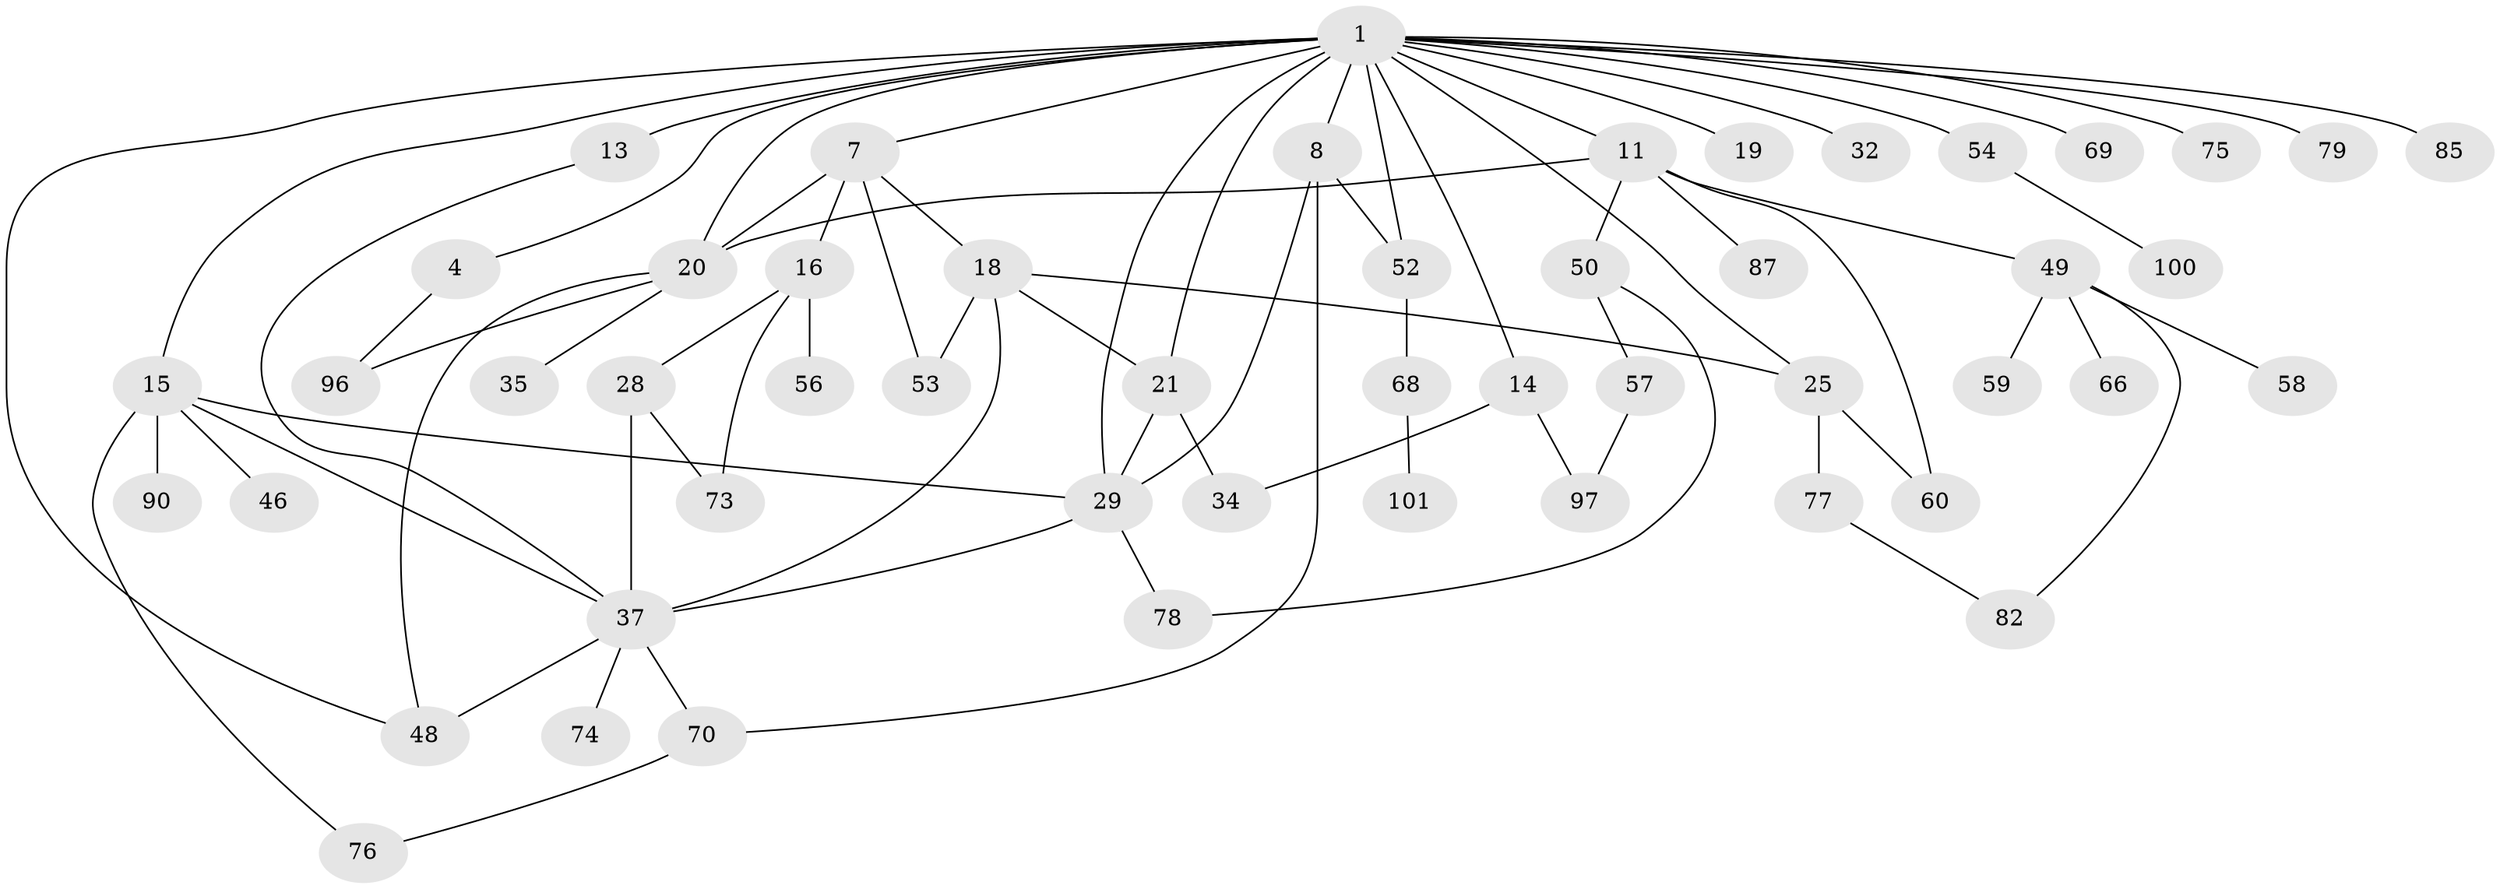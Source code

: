 // original degree distribution, {3: 0.24509803921568626, 2: 0.3137254901960784, 9: 0.00980392156862745, 4: 0.11764705882352941, 6: 0.0196078431372549, 7: 0.00980392156862745, 1: 0.24509803921568626, 5: 0.0392156862745098}
// Generated by graph-tools (version 1.1) at 2025/13/03/09/25 04:13:30]
// undirected, 51 vertices, 74 edges
graph export_dot {
graph [start="1"]
  node [color=gray90,style=filled];
  1 [super="+2+3"];
  4 [super="+10"];
  7 [super="+33+17+12"];
  8 [super="+22+63"];
  11 [super="+24+27+43"];
  13;
  14;
  15 [super="+30+71"];
  16 [super="+26"];
  18 [super="+23+40"];
  19;
  20 [super="+41+44"];
  21 [super="+31"];
  25 [super="+51"];
  28 [super="+42"];
  29 [super="+64+83"];
  32 [super="+72"];
  34;
  35;
  37 [super="+45+39"];
  46;
  48;
  49;
  50;
  52;
  53 [super="+61"];
  54;
  56;
  57;
  58;
  59;
  60;
  66 [super="+91"];
  68;
  69;
  70 [super="+99"];
  73;
  74;
  75;
  76 [super="+89"];
  77;
  78 [super="+81"];
  79;
  82;
  85;
  87;
  90;
  96;
  97;
  100;
  101;
  1 -- 8;
  1 -- 14;
  1 -- 4;
  1 -- 69;
  1 -- 7;
  1 -- 75;
  1 -- 11;
  1 -- 13 [weight=2];
  1 -- 79;
  1 -- 15 [weight=2];
  1 -- 19;
  1 -- 20;
  1 -- 85;
  1 -- 21;
  1 -- 29;
  1 -- 32;
  1 -- 48;
  1 -- 52;
  1 -- 54;
  1 -- 25;
  4 -- 96;
  7 -- 16 [weight=2];
  7 -- 53;
  7 -- 18;
  7 -- 20 [weight=2];
  8 -- 70;
  8 -- 52;
  8 -- 29;
  11 -- 87;
  11 -- 49;
  11 -- 50;
  11 -- 60;
  11 -- 20;
  13 -- 37;
  14 -- 34;
  14 -- 97;
  15 -- 46;
  15 -- 37;
  15 -- 90;
  15 -- 76;
  15 -- 29;
  16 -- 28;
  16 -- 56;
  16 -- 73;
  18 -- 25;
  18 -- 37 [weight=2];
  18 -- 21;
  18 -- 53;
  20 -- 35;
  20 -- 96;
  20 -- 48;
  21 -- 34;
  21 -- 29;
  25 -- 60;
  25 -- 77;
  28 -- 73;
  28 -- 37;
  29 -- 37;
  29 -- 78;
  37 -- 48;
  37 -- 74;
  37 -- 70;
  49 -- 58;
  49 -- 59;
  49 -- 66;
  49 -- 82;
  50 -- 57;
  50 -- 78;
  52 -- 68;
  54 -- 100;
  57 -- 97;
  68 -- 101;
  70 -- 76;
  77 -- 82;
}
